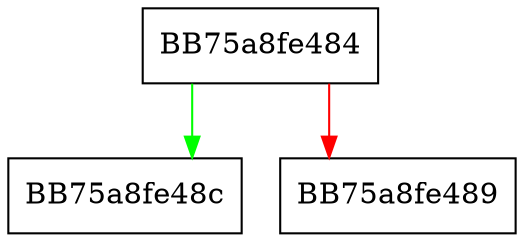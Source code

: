 digraph CIRCULAR_QUEUE_init {
  node [shape="box"];
  graph [splines=ortho];
  BB75a8fe484 -> BB75a8fe48c [color="green"];
  BB75a8fe484 -> BB75a8fe489 [color="red"];
}